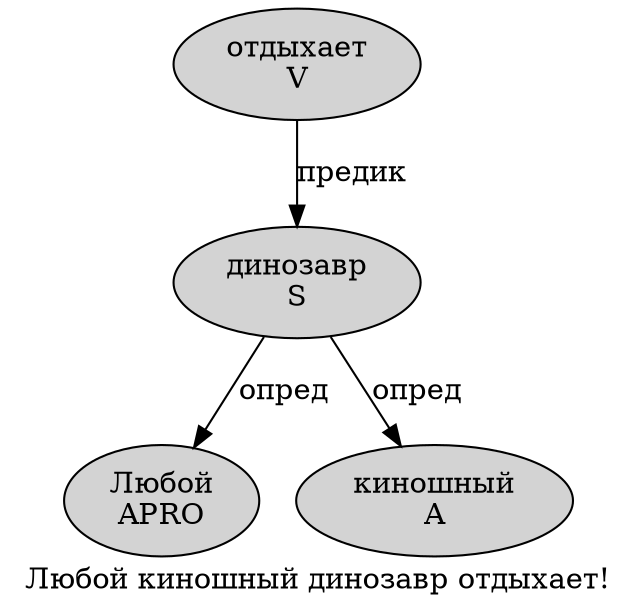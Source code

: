 digraph SENTENCE_4487 {
	graph [label="Любой киношный динозавр отдыхает!"]
	node [style=filled]
		0 [label="Любой
APRO" color="" fillcolor=lightgray penwidth=1 shape=ellipse]
		1 [label="киношный
A" color="" fillcolor=lightgray penwidth=1 shape=ellipse]
		2 [label="динозавр
S" color="" fillcolor=lightgray penwidth=1 shape=ellipse]
		3 [label="отдыхает
V" color="" fillcolor=lightgray penwidth=1 shape=ellipse]
			3 -> 2 [label="предик"]
			2 -> 0 [label="опред"]
			2 -> 1 [label="опред"]
}